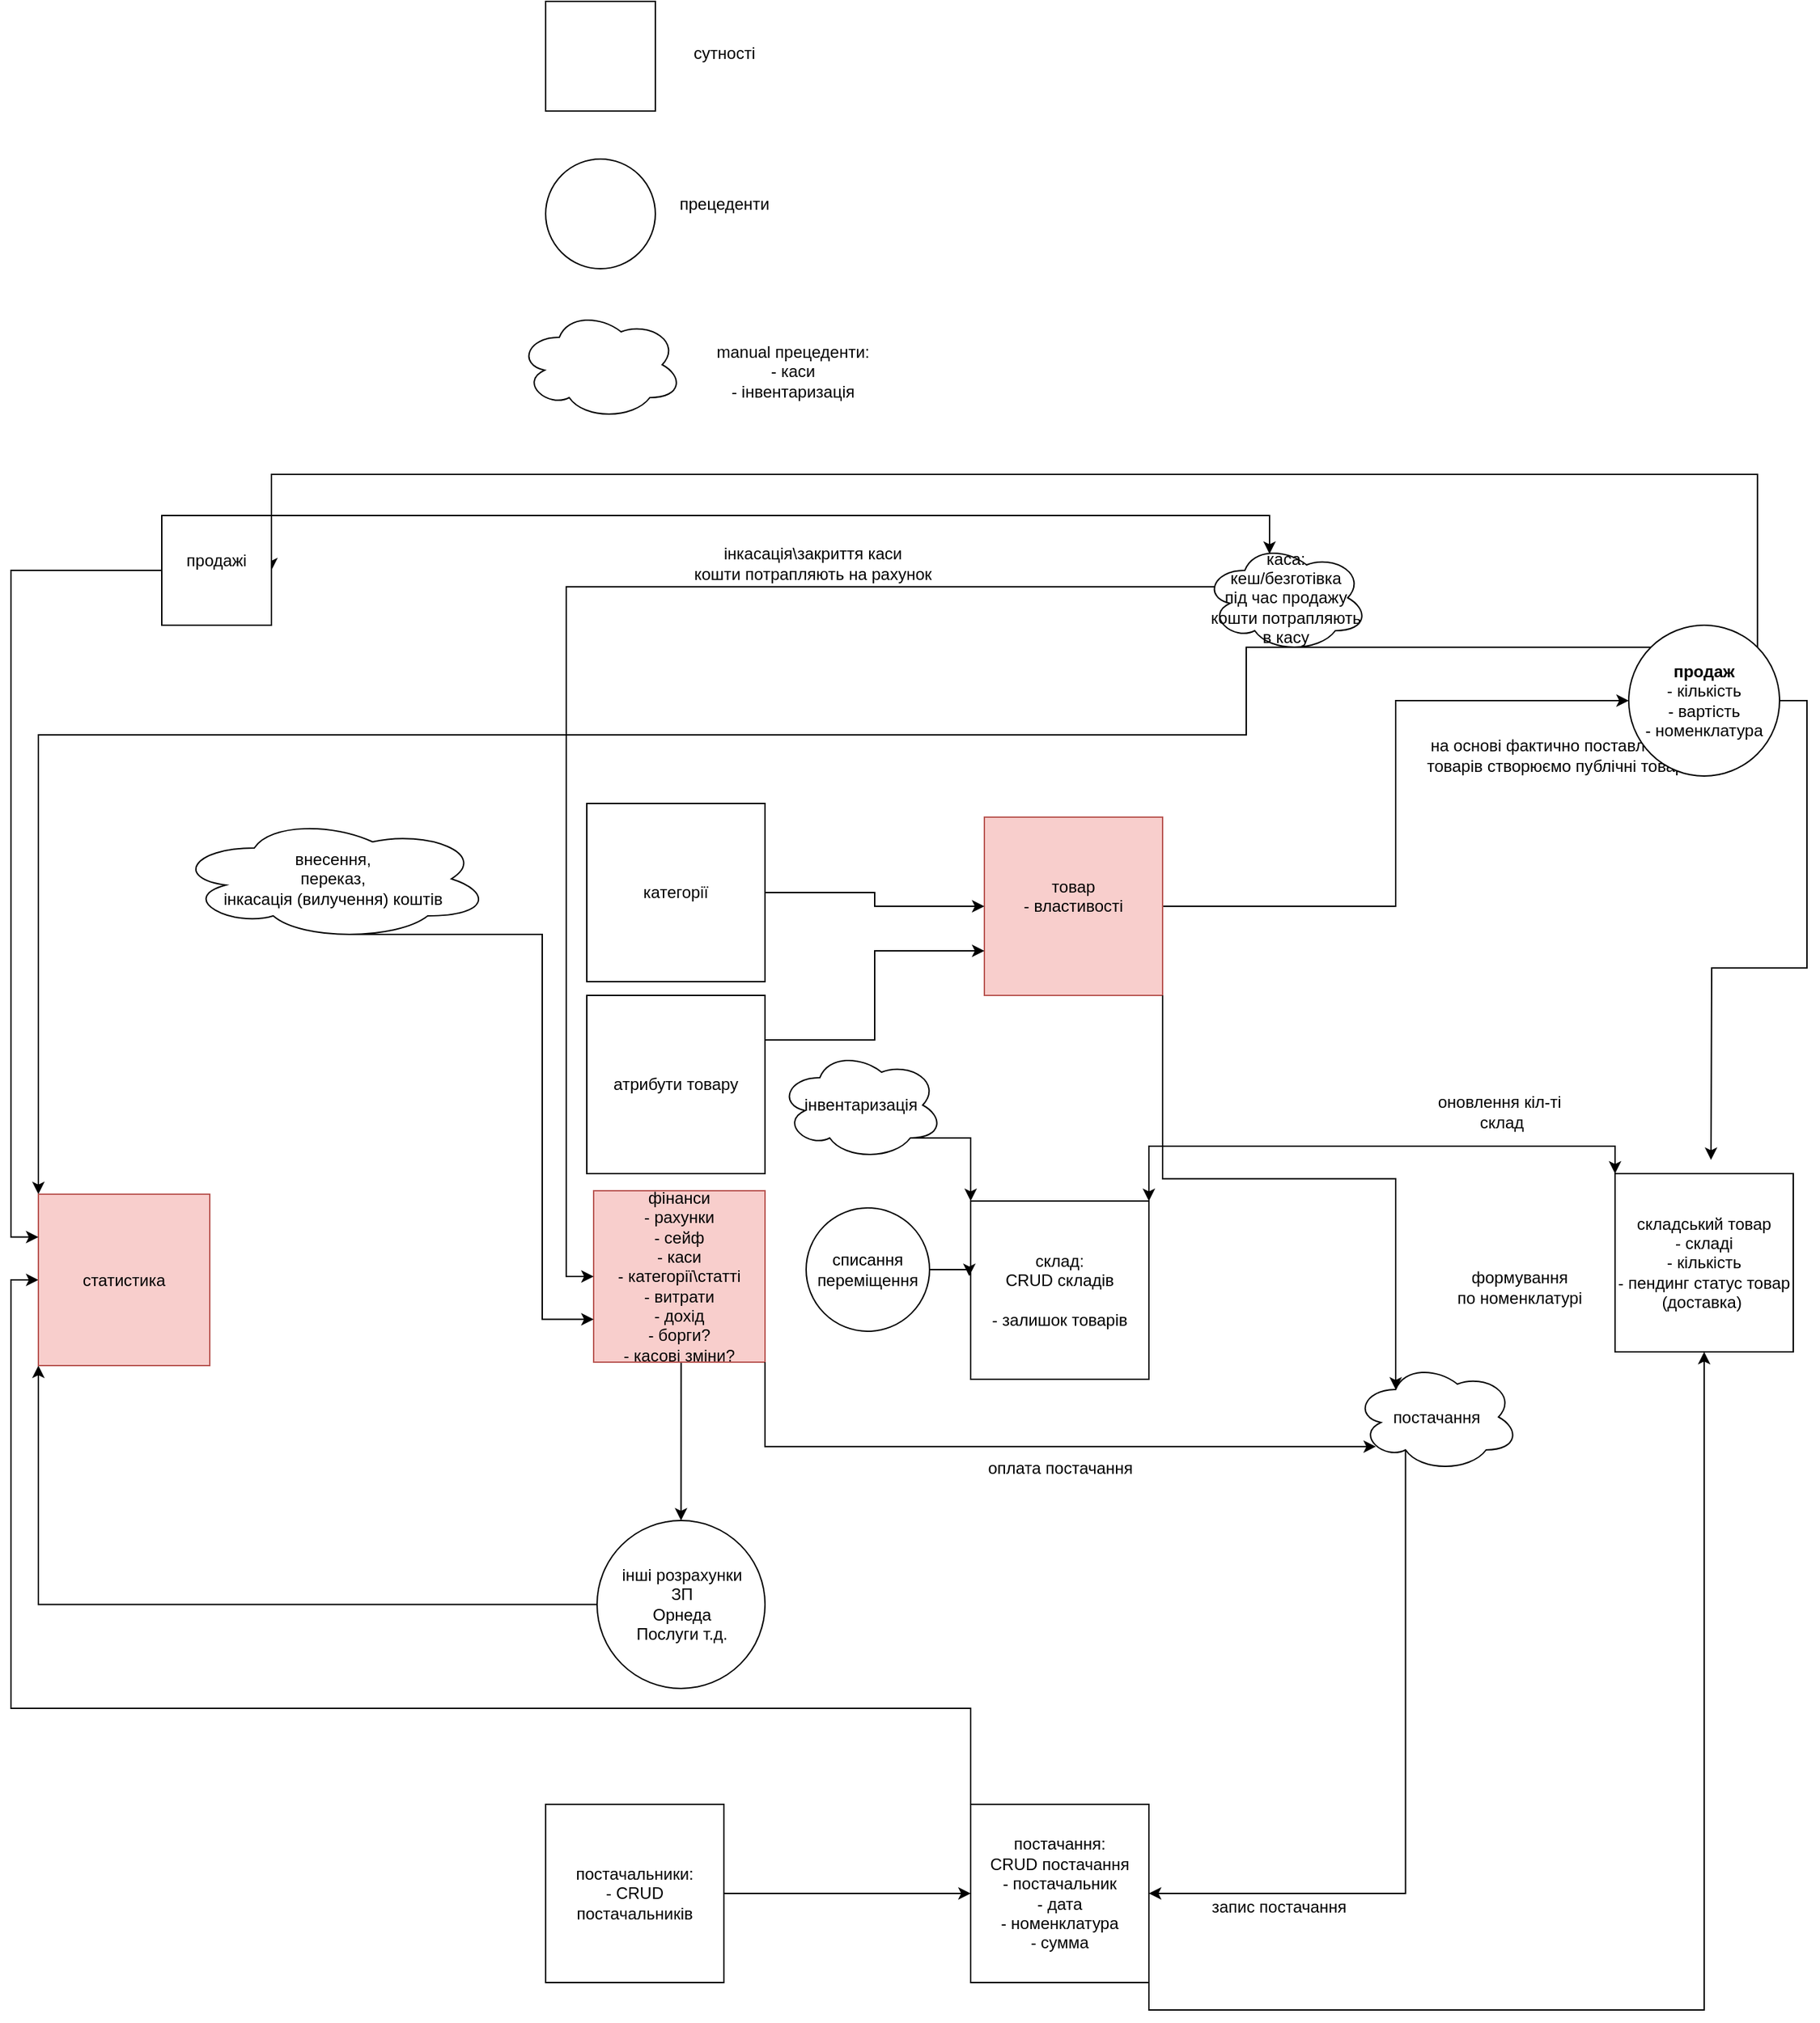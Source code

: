 <mxfile version="24.5.5" type="github">
  <diagram id="C5RBs43oDa-KdzZeNtuy" name="Page-1">
    <mxGraphModel dx="2633" dy="2144" grid="1" gridSize="10" guides="1" tooltips="1" connect="1" arrows="1" fold="1" page="1" pageScale="1" pageWidth="827" pageHeight="1169" math="0" shadow="0">
      <root>
        <mxCell id="WIyWlLk6GJQsqaUBKTNV-0" />
        <mxCell id="WIyWlLk6GJQsqaUBKTNV-1" parent="WIyWlLk6GJQsqaUBKTNV-0" />
        <mxCell id="JjBhJZva2zvZL6BnCJSR-4" value="&lt;div&gt;складський товар&lt;div&gt;- складі&lt;/div&gt;&lt;div&gt;- кількість&lt;/div&gt;&lt;div&gt;- пендинг статус товар (доставка)&amp;nbsp;&lt;/div&gt;&lt;/div&gt;" style="whiteSpace=wrap;html=1;aspect=fixed;" parent="WIyWlLk6GJQsqaUBKTNV-1" vertex="1">
          <mxGeometry x="470" y="270" width="130" height="130" as="geometry" />
        </mxCell>
        <mxCell id="JjBhJZva2zvZL6BnCJSR-19" style="edgeStyle=orthogonalEdgeStyle;rounded=0;orthogonalLoop=1;jettySize=auto;html=1;exitX=1;exitY=0.5;exitDx=0;exitDy=0;entryX=0;entryY=0.5;entryDx=0;entryDy=0;" parent="WIyWlLk6GJQsqaUBKTNV-1" source="JjBhJZva2zvZL6BnCJSR-0" target="JjBhJZva2zvZL6BnCJSR-18" edge="1">
          <mxGeometry relative="1" as="geometry" />
        </mxCell>
        <mxCell id="JjBhJZva2zvZL6BnCJSR-0" value="&lt;div&gt;&lt;div&gt;товар&lt;/div&gt;&lt;div&gt;- властивості&lt;/div&gt;&lt;div&gt;&lt;br&gt;&lt;/div&gt;&lt;/div&gt;" style="whiteSpace=wrap;html=1;aspect=fixed;fillColor=#f8cecc;strokeColor=#b85450;" parent="WIyWlLk6GJQsqaUBKTNV-1" vertex="1">
          <mxGeometry x="10" y="10" width="130" height="130" as="geometry" />
        </mxCell>
        <mxCell id="3_Fjh7DuStV0mKfJS0zP-17" style="edgeStyle=orthogonalEdgeStyle;rounded=0;orthogonalLoop=1;jettySize=auto;html=1;exitX=0;exitY=0;exitDx=0;exitDy=0;entryX=1;entryY=0;entryDx=0;entryDy=0;" parent="WIyWlLk6GJQsqaUBKTNV-1" source="JjBhJZva2zvZL6BnCJSR-4" target="JjBhJZva2zvZL6BnCJSR-2" edge="1">
          <mxGeometry relative="1" as="geometry">
            <Array as="points">
              <mxPoint x="470" y="250" />
              <mxPoint x="130" y="250" />
            </Array>
          </mxGeometry>
        </mxCell>
        <mxCell id="3_Fjh7DuStV0mKfJS0zP-18" style="edgeStyle=orthogonalEdgeStyle;rounded=0;orthogonalLoop=1;jettySize=auto;html=1;exitX=1;exitY=0;exitDx=0;exitDy=0;entryX=0;entryY=0;entryDx=0;entryDy=0;" parent="WIyWlLk6GJQsqaUBKTNV-1" source="JjBhJZva2zvZL6BnCJSR-2" target="JjBhJZva2zvZL6BnCJSR-4" edge="1">
          <mxGeometry relative="1" as="geometry" />
        </mxCell>
        <mxCell id="JjBhJZva2zvZL6BnCJSR-2" value="склад:&lt;div&gt;CRUD складів&lt;/div&gt;&lt;div&gt;&lt;br&gt;&lt;/div&gt;&lt;div&gt;- залишок товарів&lt;/div&gt;" style="whiteSpace=wrap;html=1;aspect=fixed;" parent="WIyWlLk6GJQsqaUBKTNV-1" vertex="1">
          <mxGeometry y="290" width="130" height="130" as="geometry" />
        </mxCell>
        <mxCell id="JjBhJZva2zvZL6BnCJSR-38" style="edgeStyle=orthogonalEdgeStyle;rounded=0;orthogonalLoop=1;jettySize=auto;html=1;exitX=1;exitY=0.5;exitDx=0;exitDy=0;entryX=0;entryY=0.5;entryDx=0;entryDy=0;" parent="WIyWlLk6GJQsqaUBKTNV-1" source="JjBhJZva2zvZL6BnCJSR-3" target="JjBhJZva2zvZL6BnCJSR-5" edge="1">
          <mxGeometry relative="1" as="geometry" />
        </mxCell>
        <mxCell id="JjBhJZva2zvZL6BnCJSR-3" value="&lt;div&gt;постачальники:&lt;/div&gt;&lt;div&gt;- CRUD постачальників&lt;/div&gt;" style="whiteSpace=wrap;html=1;aspect=fixed;" parent="WIyWlLk6GJQsqaUBKTNV-1" vertex="1">
          <mxGeometry x="-310" y="730" width="130" height="130" as="geometry" />
        </mxCell>
        <mxCell id="3_Fjh7DuStV0mKfJS0zP-7" style="edgeStyle=orthogonalEdgeStyle;rounded=0;orthogonalLoop=1;jettySize=auto;html=1;exitX=0;exitY=0;exitDx=0;exitDy=0;entryX=0;entryY=0.5;entryDx=0;entryDy=0;" parent="WIyWlLk6GJQsqaUBKTNV-1" source="JjBhJZva2zvZL6BnCJSR-5" target="JjBhJZva2zvZL6BnCJSR-49" edge="1">
          <mxGeometry relative="1" as="geometry">
            <Array as="points">
              <mxPoint y="660" />
              <mxPoint x="-700" y="660" />
              <mxPoint x="-700" y="348" />
            </Array>
          </mxGeometry>
        </mxCell>
        <mxCell id="YqZIV_LMbBWJuxCMvY5n-4" style="edgeStyle=orthogonalEdgeStyle;rounded=0;orthogonalLoop=1;jettySize=auto;html=1;exitX=1;exitY=1;exitDx=0;exitDy=0;entryX=0.5;entryY=1;entryDx=0;entryDy=0;" edge="1" parent="WIyWlLk6GJQsqaUBKTNV-1" source="JjBhJZva2zvZL6BnCJSR-5" target="JjBhJZva2zvZL6BnCJSR-4">
          <mxGeometry relative="1" as="geometry" />
        </mxCell>
        <mxCell id="JjBhJZva2zvZL6BnCJSR-5" value="постачання:&lt;div&gt;CRUD постачання&lt;/div&gt;&lt;div&gt;- постачальник&lt;/div&gt;&lt;div&gt;- дата&lt;/div&gt;&lt;div&gt;- номенклатура&lt;/div&gt;&lt;div&gt;- сумма&lt;/div&gt;" style="whiteSpace=wrap;html=1;aspect=fixed;" parent="WIyWlLk6GJQsqaUBKTNV-1" vertex="1">
          <mxGeometry y="730" width="130" height="130" as="geometry" />
        </mxCell>
        <mxCell id="JjBhJZva2zvZL6BnCJSR-12" value="на основі фактично поставленних товарів створюємо публічні товари" style="text;html=1;align=center;verticalAlign=middle;whiteSpace=wrap;rounded=0;" parent="WIyWlLk6GJQsqaUBKTNV-1" vertex="1">
          <mxGeometry x="320" y="-50" width="220" height="30" as="geometry" />
        </mxCell>
        <mxCell id="JjBhJZva2zvZL6BnCJSR-16" value="запис постачання" style="text;html=1;align=center;verticalAlign=middle;whiteSpace=wrap;rounded=0;" parent="WIyWlLk6GJQsqaUBKTNV-1" vertex="1">
          <mxGeometry x="170" y="790" width="110" height="30" as="geometry" />
        </mxCell>
        <mxCell id="JjBhJZva2zvZL6BnCJSR-52" style="edgeStyle=orthogonalEdgeStyle;rounded=0;orthogonalLoop=1;jettySize=auto;html=1;exitX=0;exitY=0;exitDx=0;exitDy=0;entryX=0;entryY=0;entryDx=0;entryDy=0;" parent="WIyWlLk6GJQsqaUBKTNV-1" source="JjBhJZva2zvZL6BnCJSR-18" target="JjBhJZva2zvZL6BnCJSR-49" edge="1">
          <mxGeometry relative="1" as="geometry">
            <Array as="points">
              <mxPoint x="201" y="-50" />
              <mxPoint x="-680" y="-50" />
            </Array>
          </mxGeometry>
        </mxCell>
        <mxCell id="YqZIV_LMbBWJuxCMvY5n-3" style="edgeStyle=orthogonalEdgeStyle;rounded=0;orthogonalLoop=1;jettySize=auto;html=1;exitX=1;exitY=0.5;exitDx=0;exitDy=0;" edge="1" parent="WIyWlLk6GJQsqaUBKTNV-1" source="JjBhJZva2zvZL6BnCJSR-18">
          <mxGeometry relative="1" as="geometry">
            <mxPoint x="540" y="260" as="targetPoint" />
          </mxGeometry>
        </mxCell>
        <mxCell id="YqZIV_LMbBWJuxCMvY5n-7" style="edgeStyle=orthogonalEdgeStyle;rounded=0;orthogonalLoop=1;jettySize=auto;html=1;exitX=1;exitY=0;exitDx=0;exitDy=0;entryX=1;entryY=0.5;entryDx=0;entryDy=0;" edge="1" parent="WIyWlLk6GJQsqaUBKTNV-1" source="JjBhJZva2zvZL6BnCJSR-18" target="YqZIV_LMbBWJuxCMvY5n-6">
          <mxGeometry relative="1" as="geometry">
            <Array as="points">
              <mxPoint x="574" y="-240" />
              <mxPoint x="-510" y="-240" />
            </Array>
          </mxGeometry>
        </mxCell>
        <mxCell id="JjBhJZva2zvZL6BnCJSR-18" value="&lt;b&gt;продаж&lt;/b&gt;&lt;div&gt;- кількість&lt;/div&gt;&lt;div&gt;- вартість&lt;/div&gt;&lt;div&gt;- номенклатура&lt;/div&gt;" style="ellipse;whiteSpace=wrap;html=1;aspect=fixed;" parent="WIyWlLk6GJQsqaUBKTNV-1" vertex="1">
          <mxGeometry x="480" y="-130" width="110" height="110" as="geometry" />
        </mxCell>
        <mxCell id="JjBhJZva2zvZL6BnCJSR-23" value="оновлення кіл-ті&amp;nbsp;&lt;div&gt;склад&lt;/div&gt;" style="text;html=1;align=center;verticalAlign=middle;whiteSpace=wrap;rounded=0;" parent="WIyWlLk6GJQsqaUBKTNV-1" vertex="1">
          <mxGeometry x="330" y="210" width="115" height="30" as="geometry" />
        </mxCell>
        <mxCell id="YqZIV_LMbBWJuxCMvY5n-1" style="edgeStyle=orthogonalEdgeStyle;rounded=0;orthogonalLoop=1;jettySize=auto;html=1;exitX=1;exitY=0.25;exitDx=0;exitDy=0;entryX=0;entryY=0.75;entryDx=0;entryDy=0;" edge="1" parent="WIyWlLk6GJQsqaUBKTNV-1" source="JjBhJZva2zvZL6BnCJSR-26" target="JjBhJZva2zvZL6BnCJSR-0">
          <mxGeometry relative="1" as="geometry" />
        </mxCell>
        <mxCell id="JjBhJZva2zvZL6BnCJSR-26" value="атрибути товару" style="whiteSpace=wrap;html=1;aspect=fixed;" parent="WIyWlLk6GJQsqaUBKTNV-1" vertex="1">
          <mxGeometry x="-280" y="140" width="130" height="130" as="geometry" />
        </mxCell>
        <mxCell id="JjBhJZva2zvZL6BnCJSR-29" style="edgeStyle=orthogonalEdgeStyle;rounded=0;orthogonalLoop=1;jettySize=auto;html=1;exitX=1;exitY=0.5;exitDx=0;exitDy=0;entryX=0;entryY=0.5;entryDx=0;entryDy=0;" parent="WIyWlLk6GJQsqaUBKTNV-1" source="JjBhJZva2zvZL6BnCJSR-28" target="JjBhJZva2zvZL6BnCJSR-0" edge="1">
          <mxGeometry relative="1" as="geometry" />
        </mxCell>
        <mxCell id="JjBhJZva2zvZL6BnCJSR-28" value="категорії" style="whiteSpace=wrap;html=1;aspect=fixed;" parent="WIyWlLk6GJQsqaUBKTNV-1" vertex="1">
          <mxGeometry x="-280" width="130" height="130" as="geometry" />
        </mxCell>
        <mxCell id="JjBhJZva2zvZL6BnCJSR-40" style="edgeStyle=orthogonalEdgeStyle;rounded=0;orthogonalLoop=1;jettySize=auto;html=1;exitX=0.5;exitY=1;exitDx=0;exitDy=0;entryX=0.5;entryY=0;entryDx=0;entryDy=0;" parent="WIyWlLk6GJQsqaUBKTNV-1" source="JjBhJZva2zvZL6BnCJSR-30" target="JjBhJZva2zvZL6BnCJSR-39" edge="1">
          <mxGeometry relative="1" as="geometry">
            <Array as="points">
              <mxPoint x="-211" y="408" />
            </Array>
          </mxGeometry>
        </mxCell>
        <mxCell id="JjBhJZva2zvZL6BnCJSR-30" value="фінанси&lt;div&gt;- рахунки&lt;/div&gt;&lt;div&gt;- сейф&lt;/div&gt;&lt;div&gt;- каси&lt;/div&gt;&lt;div&gt;- категорії\статті&lt;/div&gt;&lt;div&gt;- витрати&lt;/div&gt;&lt;div&gt;- дохід&lt;/div&gt;&lt;div&gt;- борги?&lt;/div&gt;&lt;div&gt;- касові зміни?&lt;/div&gt;" style="whiteSpace=wrap;html=1;aspect=fixed;fillColor=#f8cecc;strokeColor=#b85450;" parent="WIyWlLk6GJQsqaUBKTNV-1" vertex="1">
          <mxGeometry x="-275" y="282.5" width="125" height="125" as="geometry" />
        </mxCell>
        <mxCell id="JjBhJZva2zvZL6BnCJSR-34" style="edgeStyle=orthogonalEdgeStyle;rounded=0;orthogonalLoop=1;jettySize=auto;html=1;exitX=0.07;exitY=0.4;exitDx=0;exitDy=0;exitPerimeter=0;entryX=0;entryY=0.5;entryDx=0;entryDy=0;" parent="WIyWlLk6GJQsqaUBKTNV-1" source="JjBhJZva2zvZL6BnCJSR-32" target="JjBhJZva2zvZL6BnCJSR-30" edge="1">
          <mxGeometry relative="1" as="geometry" />
        </mxCell>
        <mxCell id="JjBhJZva2zvZL6BnCJSR-32" value="каса:&lt;div&gt;кеш/безготівка&lt;br&gt;&lt;div&gt;під час продажу кошти потрапляють в касу&lt;/div&gt;&lt;/div&gt;" style="ellipse;shape=cloud;whiteSpace=wrap;html=1;" parent="WIyWlLk6GJQsqaUBKTNV-1" vertex="1">
          <mxGeometry x="170" y="-190" width="120" height="80" as="geometry" />
        </mxCell>
        <mxCell id="JjBhJZva2zvZL6BnCJSR-35" value="інкасація\закриття каси&lt;div&gt;кошти потрапляють на рахунок&lt;/div&gt;" style="text;html=1;align=center;verticalAlign=middle;whiteSpace=wrap;rounded=0;" parent="WIyWlLk6GJQsqaUBKTNV-1" vertex="1">
          <mxGeometry x="-230" y="-190" width="230" height="30" as="geometry" />
        </mxCell>
        <mxCell id="JjBhJZva2zvZL6BnCJSR-37" value="оплата постачання" style="text;html=1;align=center;verticalAlign=middle;resizable=0;points=[];autosize=1;strokeColor=none;fillColor=none;" parent="WIyWlLk6GJQsqaUBKTNV-1" vertex="1">
          <mxGeometry y="470" width="130" height="30" as="geometry" />
        </mxCell>
        <mxCell id="JjBhJZva2zvZL6BnCJSR-51" style="edgeStyle=orthogonalEdgeStyle;rounded=0;orthogonalLoop=1;jettySize=auto;html=1;exitX=0;exitY=0.5;exitDx=0;exitDy=0;entryX=0;entryY=1;entryDx=0;entryDy=0;" parent="WIyWlLk6GJQsqaUBKTNV-1" source="JjBhJZva2zvZL6BnCJSR-39" target="JjBhJZva2zvZL6BnCJSR-49" edge="1">
          <mxGeometry relative="1" as="geometry" />
        </mxCell>
        <mxCell id="JjBhJZva2zvZL6BnCJSR-39" value="інші розрахунки&lt;div&gt;ЗП&lt;/div&gt;&lt;div&gt;Орнеда&lt;br&gt;Послуги т.д.&lt;/div&gt;" style="ellipse;whiteSpace=wrap;html=1;aspect=fixed;" parent="WIyWlLk6GJQsqaUBKTNV-1" vertex="1">
          <mxGeometry x="-272.5" y="523" width="122.5" height="122.5" as="geometry" />
        </mxCell>
        <mxCell id="JjBhJZva2zvZL6BnCJSR-41" value="" style="whiteSpace=wrap;html=1;aspect=fixed;" parent="WIyWlLk6GJQsqaUBKTNV-1" vertex="1">
          <mxGeometry x="-310" y="-585" width="80" height="80" as="geometry" />
        </mxCell>
        <mxCell id="JjBhJZva2zvZL6BnCJSR-42" value="сутності" style="text;html=1;align=center;verticalAlign=middle;resizable=0;points=[];autosize=1;strokeColor=none;fillColor=none;" parent="WIyWlLk6GJQsqaUBKTNV-1" vertex="1">
          <mxGeometry x="-215" y="-562" width="70" height="30" as="geometry" />
        </mxCell>
        <mxCell id="JjBhJZva2zvZL6BnCJSR-43" value="" style="ellipse;whiteSpace=wrap;html=1;aspect=fixed;" parent="WIyWlLk6GJQsqaUBKTNV-1" vertex="1">
          <mxGeometry x="-310" y="-470" width="80" height="80" as="geometry" />
        </mxCell>
        <mxCell id="JjBhJZva2zvZL6BnCJSR-44" value="прецеденти&lt;div&gt;&lt;br&gt;&lt;/div&gt;" style="text;html=1;align=center;verticalAlign=middle;resizable=0;points=[];autosize=1;strokeColor=none;fillColor=none;" parent="WIyWlLk6GJQsqaUBKTNV-1" vertex="1">
          <mxGeometry x="-225" y="-450" width="90" height="40" as="geometry" />
        </mxCell>
        <mxCell id="JjBhJZva2zvZL6BnCJSR-45" value="" style="ellipse;shape=cloud;whiteSpace=wrap;html=1;" parent="WIyWlLk6GJQsqaUBKTNV-1" vertex="1">
          <mxGeometry x="-330" y="-360" width="120" height="80" as="geometry" />
        </mxCell>
        <mxCell id="JjBhJZva2zvZL6BnCJSR-46" value="manual прецеденти:&lt;br&gt;- каси&lt;div&gt;- інвентаризація&lt;/div&gt;" style="text;html=1;align=center;verticalAlign=middle;resizable=0;points=[];autosize=1;strokeColor=none;fillColor=none;" parent="WIyWlLk6GJQsqaUBKTNV-1" vertex="1">
          <mxGeometry x="-200" y="-345" width="140" height="60" as="geometry" />
        </mxCell>
        <mxCell id="JjBhJZva2zvZL6BnCJSR-49" value="статистика" style="whiteSpace=wrap;html=1;aspect=fixed;fillColor=#f8cecc;strokeColor=#b85450;" parent="WIyWlLk6GJQsqaUBKTNV-1" vertex="1">
          <mxGeometry x="-680" y="285" width="125" height="125" as="geometry" />
        </mxCell>
        <mxCell id="JjBhJZva2zvZL6BnCJSR-54" style="edgeStyle=orthogonalEdgeStyle;rounded=0;orthogonalLoop=1;jettySize=auto;html=1;exitX=0.8;exitY=0.8;exitDx=0;exitDy=0;exitPerimeter=0;entryX=0;entryY=0;entryDx=0;entryDy=0;" parent="WIyWlLk6GJQsqaUBKTNV-1" source="JjBhJZva2zvZL6BnCJSR-53" target="JjBhJZva2zvZL6BnCJSR-2" edge="1">
          <mxGeometry relative="1" as="geometry" />
        </mxCell>
        <mxCell id="JjBhJZva2zvZL6BnCJSR-53" value="інвентаризація" style="ellipse;shape=cloud;whiteSpace=wrap;html=1;" parent="WIyWlLk6GJQsqaUBKTNV-1" vertex="1">
          <mxGeometry x="-140" y="180" width="120" height="80" as="geometry" />
        </mxCell>
        <mxCell id="JjBhJZva2zvZL6BnCJSR-55" value="&lt;div&gt;списання&lt;/div&gt;&lt;div&gt;переміщення&lt;/div&gt;" style="ellipse;whiteSpace=wrap;html=1;aspect=fixed;" parent="WIyWlLk6GJQsqaUBKTNV-1" vertex="1">
          <mxGeometry x="-120" y="295" width="90" height="90" as="geometry" />
        </mxCell>
        <mxCell id="JjBhJZva2zvZL6BnCJSR-56" style="edgeStyle=orthogonalEdgeStyle;rounded=0;orthogonalLoop=1;jettySize=auto;html=1;exitX=1;exitY=0.5;exitDx=0;exitDy=0;entryX=-0.008;entryY=0.421;entryDx=0;entryDy=0;entryPerimeter=0;" parent="WIyWlLk6GJQsqaUBKTNV-1" source="JjBhJZva2zvZL6BnCJSR-55" target="JjBhJZva2zvZL6BnCJSR-2" edge="1">
          <mxGeometry relative="1" as="geometry" />
        </mxCell>
        <mxCell id="3_Fjh7DuStV0mKfJS0zP-5" style="edgeStyle=orthogonalEdgeStyle;rounded=0;orthogonalLoop=1;jettySize=auto;html=1;exitX=0.31;exitY=0.8;exitDx=0;exitDy=0;exitPerimeter=0;entryX=1;entryY=0.5;entryDx=0;entryDy=0;" parent="WIyWlLk6GJQsqaUBKTNV-1" source="3_Fjh7DuStV0mKfJS0zP-2" target="JjBhJZva2zvZL6BnCJSR-5" edge="1">
          <mxGeometry relative="1" as="geometry">
            <Array as="points">
              <mxPoint x="317" y="795" />
            </Array>
          </mxGeometry>
        </mxCell>
        <mxCell id="3_Fjh7DuStV0mKfJS0zP-2" value="постачання" style="ellipse;shape=cloud;whiteSpace=wrap;html=1;" parent="WIyWlLk6GJQsqaUBKTNV-1" vertex="1">
          <mxGeometry x="280" y="407.5" width="120" height="80" as="geometry" />
        </mxCell>
        <mxCell id="3_Fjh7DuStV0mKfJS0zP-8" style="edgeStyle=orthogonalEdgeStyle;rounded=0;orthogonalLoop=1;jettySize=auto;html=1;exitX=1;exitY=1;exitDx=0;exitDy=0;entryX=0.13;entryY=0.77;entryDx=0;entryDy=0;entryPerimeter=0;" parent="WIyWlLk6GJQsqaUBKTNV-1" source="JjBhJZva2zvZL6BnCJSR-30" target="3_Fjh7DuStV0mKfJS0zP-2" edge="1">
          <mxGeometry relative="1" as="geometry" />
        </mxCell>
        <mxCell id="3_Fjh7DuStV0mKfJS0zP-9" value="формування&lt;div&gt;по номенклатурі&lt;/div&gt;" style="text;html=1;align=center;verticalAlign=middle;resizable=0;points=[];autosize=1;strokeColor=none;fillColor=none;" parent="WIyWlLk6GJQsqaUBKTNV-1" vertex="1">
          <mxGeometry x="340" y="333" width="120" height="40" as="geometry" />
        </mxCell>
        <mxCell id="3_Fjh7DuStV0mKfJS0zP-12" style="edgeStyle=orthogonalEdgeStyle;rounded=0;orthogonalLoop=1;jettySize=auto;html=1;exitX=0.55;exitY=0.95;exitDx=0;exitDy=0;exitPerimeter=0;entryX=0;entryY=0.75;entryDx=0;entryDy=0;" parent="WIyWlLk6GJQsqaUBKTNV-1" source="3_Fjh7DuStV0mKfJS0zP-11" target="JjBhJZva2zvZL6BnCJSR-30" edge="1">
          <mxGeometry relative="1" as="geometry" />
        </mxCell>
        <mxCell id="3_Fjh7DuStV0mKfJS0zP-11" value="внесення,&lt;div&gt;переказ,&lt;br&gt;&lt;div&gt;інкасація (вилучення) коштів&lt;/div&gt;&lt;/div&gt;" style="ellipse;shape=cloud;whiteSpace=wrap;html=1;" parent="WIyWlLk6GJQsqaUBKTNV-1" vertex="1">
          <mxGeometry x="-580" y="10" width="230" height="90" as="geometry" />
        </mxCell>
        <mxCell id="YqZIV_LMbBWJuxCMvY5n-0" style="edgeStyle=orthogonalEdgeStyle;rounded=0;orthogonalLoop=1;jettySize=auto;html=1;exitX=1;exitY=1;exitDx=0;exitDy=0;entryX=0.25;entryY=0.25;entryDx=0;entryDy=0;entryPerimeter=0;" edge="1" parent="WIyWlLk6GJQsqaUBKTNV-1" source="JjBhJZva2zvZL6BnCJSR-0" target="3_Fjh7DuStV0mKfJS0zP-2">
          <mxGeometry relative="1" as="geometry" />
        </mxCell>
        <mxCell id="YqZIV_LMbBWJuxCMvY5n-8" style="edgeStyle=orthogonalEdgeStyle;rounded=0;orthogonalLoop=1;jettySize=auto;html=1;exitX=0;exitY=0.5;exitDx=0;exitDy=0;entryX=0;entryY=0.25;entryDx=0;entryDy=0;" edge="1" parent="WIyWlLk6GJQsqaUBKTNV-1" source="YqZIV_LMbBWJuxCMvY5n-6" target="JjBhJZva2zvZL6BnCJSR-49">
          <mxGeometry relative="1" as="geometry" />
        </mxCell>
        <mxCell id="YqZIV_LMbBWJuxCMvY5n-6" value="продажі&lt;div&gt;&lt;br&gt;&lt;/div&gt;" style="whiteSpace=wrap;html=1;aspect=fixed;" vertex="1" parent="WIyWlLk6GJQsqaUBKTNV-1">
          <mxGeometry x="-590" y="-210" width="80" height="80" as="geometry" />
        </mxCell>
        <mxCell id="YqZIV_LMbBWJuxCMvY5n-9" style="edgeStyle=orthogonalEdgeStyle;rounded=0;orthogonalLoop=1;jettySize=auto;html=1;exitX=1;exitY=0.5;exitDx=0;exitDy=0;entryX=0.4;entryY=0.1;entryDx=0;entryDy=0;entryPerimeter=0;" edge="1" parent="WIyWlLk6GJQsqaUBKTNV-1" source="YqZIV_LMbBWJuxCMvY5n-6" target="JjBhJZva2zvZL6BnCJSR-32">
          <mxGeometry relative="1" as="geometry">
            <Array as="points">
              <mxPoint x="-510" y="-210" />
              <mxPoint x="218" y="-210" />
            </Array>
          </mxGeometry>
        </mxCell>
      </root>
    </mxGraphModel>
  </diagram>
</mxfile>

